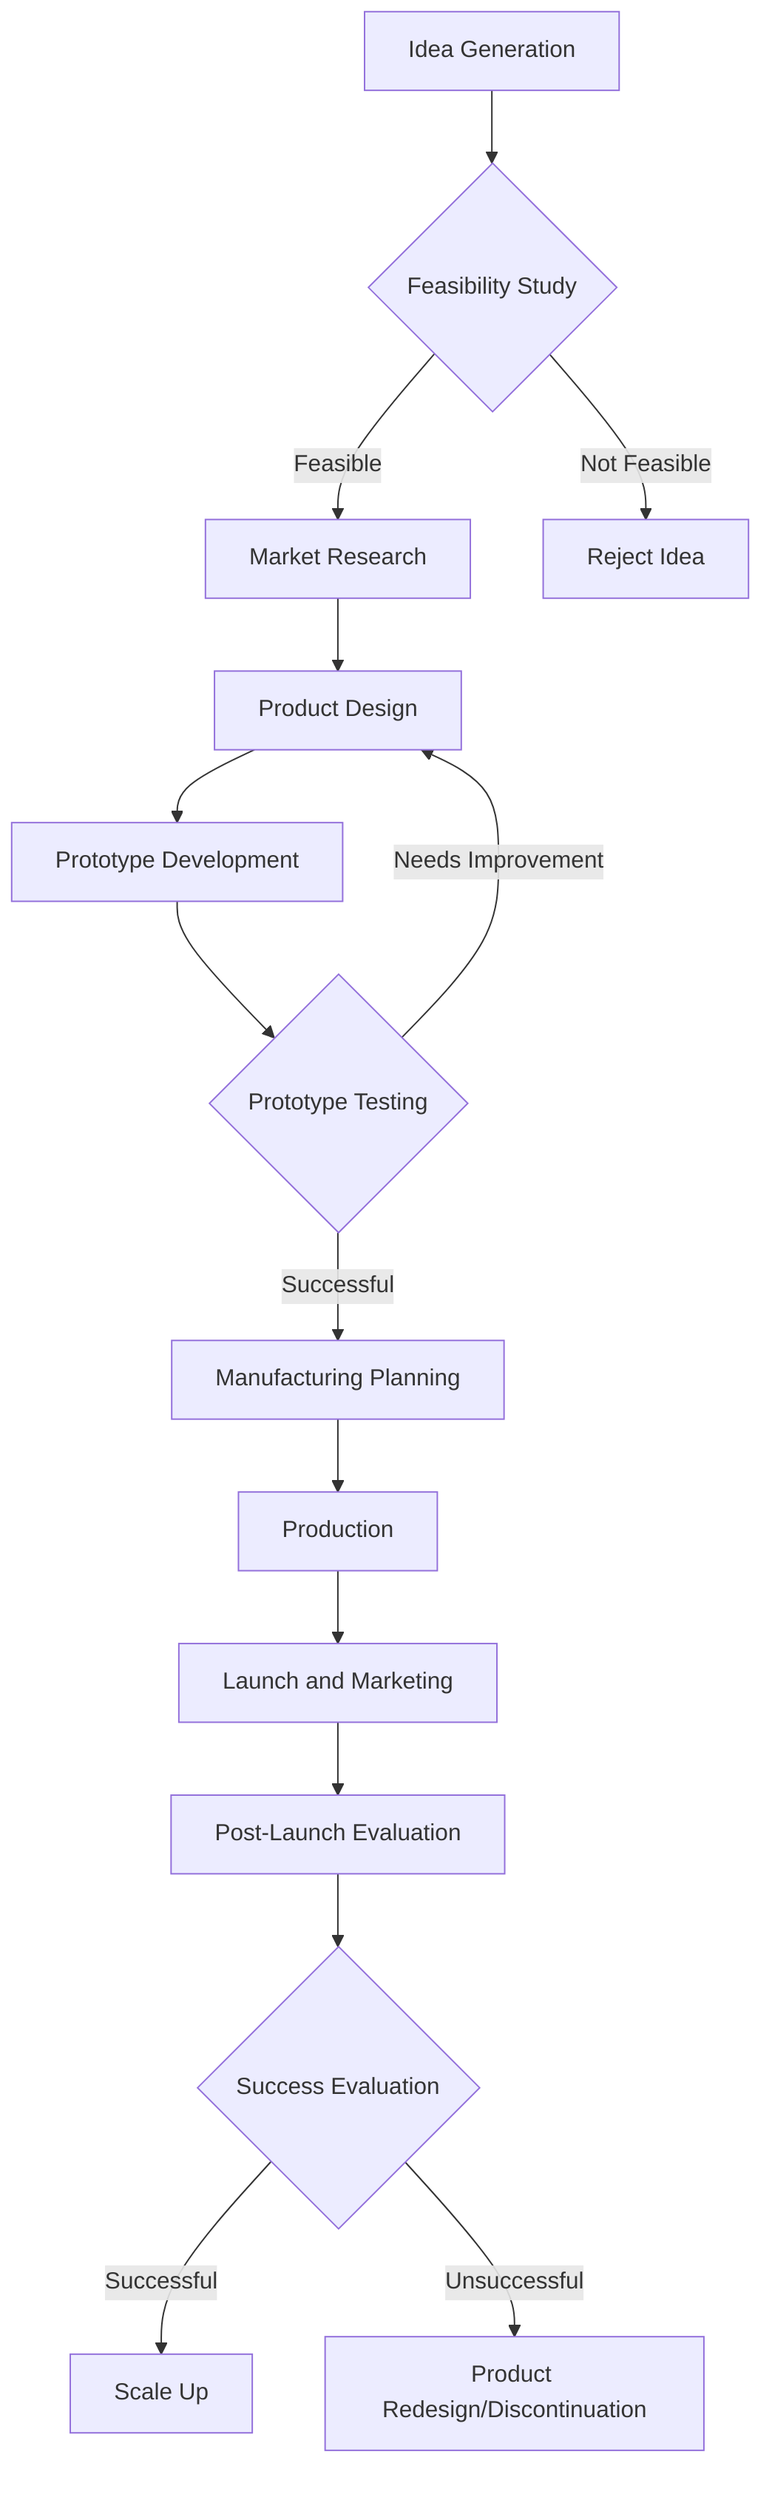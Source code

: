 flowchart TD
    A[Idea Generation] --> B{Feasibility Study}
    B -->|Feasible| C[Market Research]
    B -->|Not Feasible| J[Reject Idea]
    C --> D[Product Design]
    D --> E[Prototype Development]
    E --> F{Prototype Testing}
    F -->|Successful| G[Manufacturing Planning]
    F -->|Needs Improvement| D
    G --> H[Production]
    H --> I[Launch and Marketing]
    I --> K[Post-Launch Evaluation]
    K --> L{Success Evaluation}
    L -->|Successful| M[Scale Up]
    L -->|Unsuccessful| N[Product Redesign/Discontinuation]